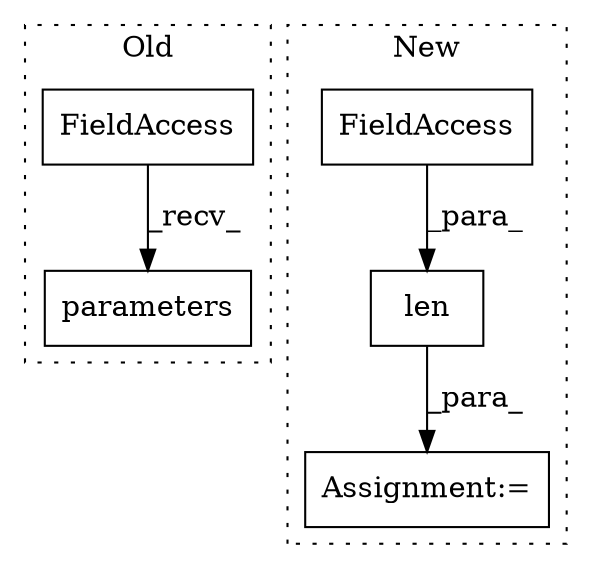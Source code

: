 digraph G {
subgraph cluster0 {
1 [label="parameters" a="32" s="10807" l="12" shape="box"];
5 [label="FieldAccess" a="22" s="10792" l="5" shape="box"];
label = "Old";
style="dotted";
}
subgraph cluster1 {
2 [label="len" a="32" s="10750,10765" l="4,1" shape="box"];
3 [label="FieldAccess" a="22" s="10754" l="11" shape="box"];
4 [label="Assignment:=" a="7" s="10749" l="1" shape="box"];
label = "New";
style="dotted";
}
2 -> 4 [label="_para_"];
3 -> 2 [label="_para_"];
5 -> 1 [label="_recv_"];
}